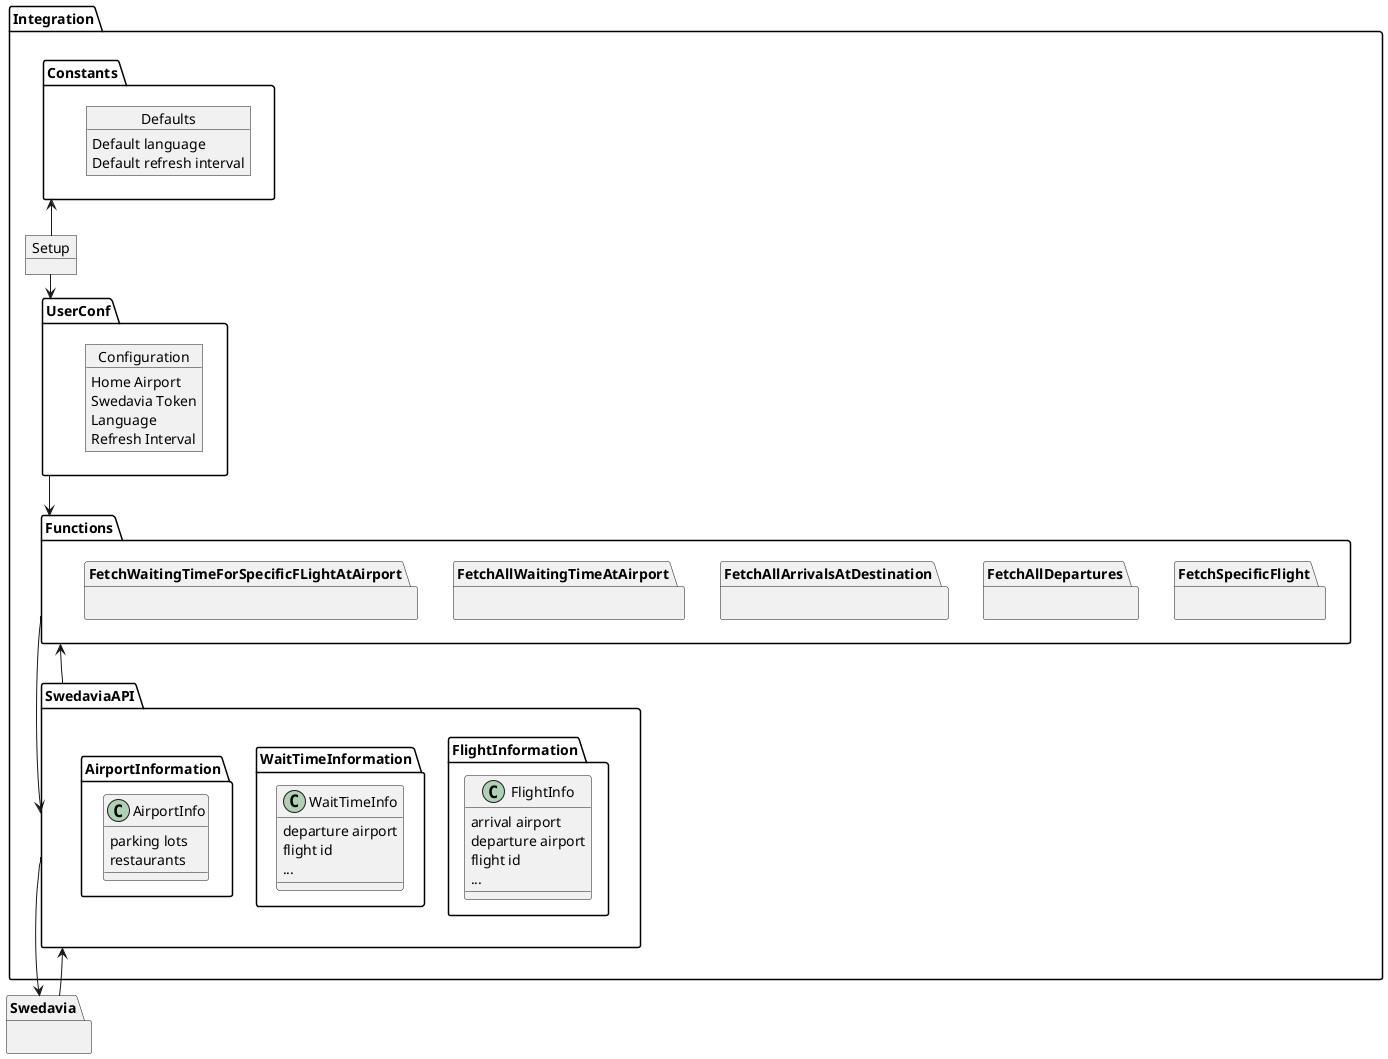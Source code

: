@startuml

package Integration {

 object Setup{
}

 package Functions as FUNCTIONS {
  package FetchSpecificFlight{}
  package FetchAllDepartures{}
  package FetchAllArrivalsAtDestination{}
 package FetchAllWaitingTimeAtAirport{}
 package FetchWaitingTimeForSpecificFLightAtAirport{}
  }


 package Constants as CONST {
   object Defaults {
     Default language
     Default refresh interval
   }
 }


 package UserConf as CONF{
   object Configuration{
     Home Airport
     Swedavia Token
     Language
     Refresh Interval
   }
 }

 package SwedaviaAPI as SWEDAPI{

   package FlightInformation {
    class FlightInfo {
       arrival airport
       departure airport
       flight id
       ...
    }
   }
 package WaitTimeInformation {
    class WaitTimeInfo {
       departure airport
       flight id
       ...
    }
   }
  package AirportInformation {
    class AirportInfo {
      parking lots
      restaurants
      
  }
 }

 }
 


 

}

package Swedavia as SWED{
}

SWEDAPI--> SWED
SWED--> SWEDAPI

FUNCTIONS --> SWEDAPI
FUNCTIONS <-- SWEDAPI

CONF --> FUNCTIONS

Setup --> CONF
CONST <-- Setup

@enduml
